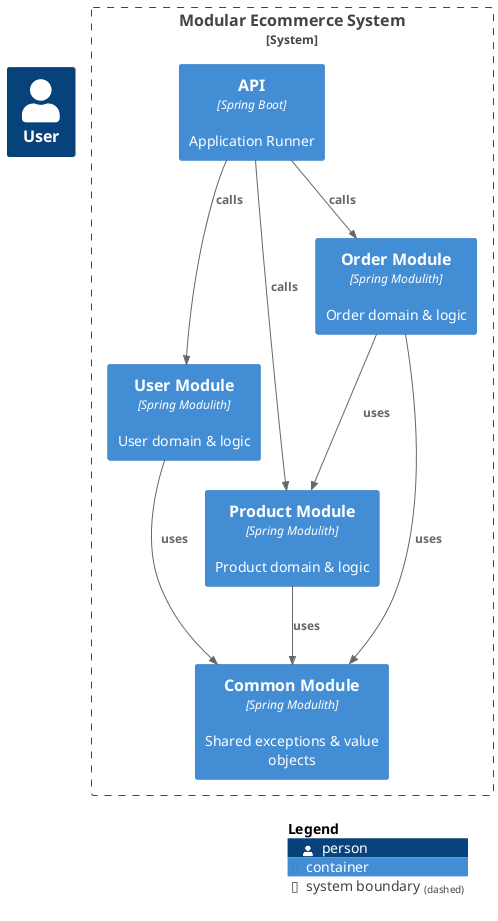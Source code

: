 @startuml(id=modularEcommerceContainers)
!include <C4/C4_Container>

Person(user, "User")

System_Boundary(ecommerceSystem, "Modular Ecommerce System") {
    Container(api, "API", "Spring Boot", "Application Runner")
    Container(userModule, "User Module", "Spring Modulith", "User domain & logic")
    Container(product, "Product Module", "Spring Modulith", "Product domain & logic")
    Container(order, "Order Module", "Spring Modulith", "Order domain & logic")
    Container(common, "Common Module", "Spring Modulith", "Shared exceptions & value objects")
}

Rel(api, userModule, "calls")
Rel(api, product, "calls")
Rel(api, order, "calls")
Rel(order, product, "uses")
Rel(userModule, common, "uses")
Rel(product, common, "uses")
Rel(order, common, "uses")

SHOW_LEGEND()
@enduml
